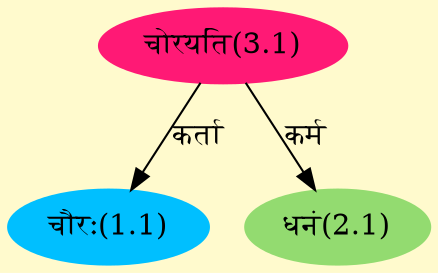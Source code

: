 digraph G{
rankdir=BT;
 compound=true;
 bgcolor="lemonchiffon1";
Node1_1 [style=filled, color="#00BFFF" label = "चौरः(1.1)"]
Node3_1 [style=filled, color="#FF1975" label = "चोरयति(3.1)"]
Node2_1 [style=filled, color="#93DB70" label = "धनं(2.1)"]
/* Start of Relations section */

Node1_1 -> Node3_1 [  label="कर्ता"  dir="back" ]
Node2_1 -> Node3_1 [  label="कर्म"  dir="back" ]
}
